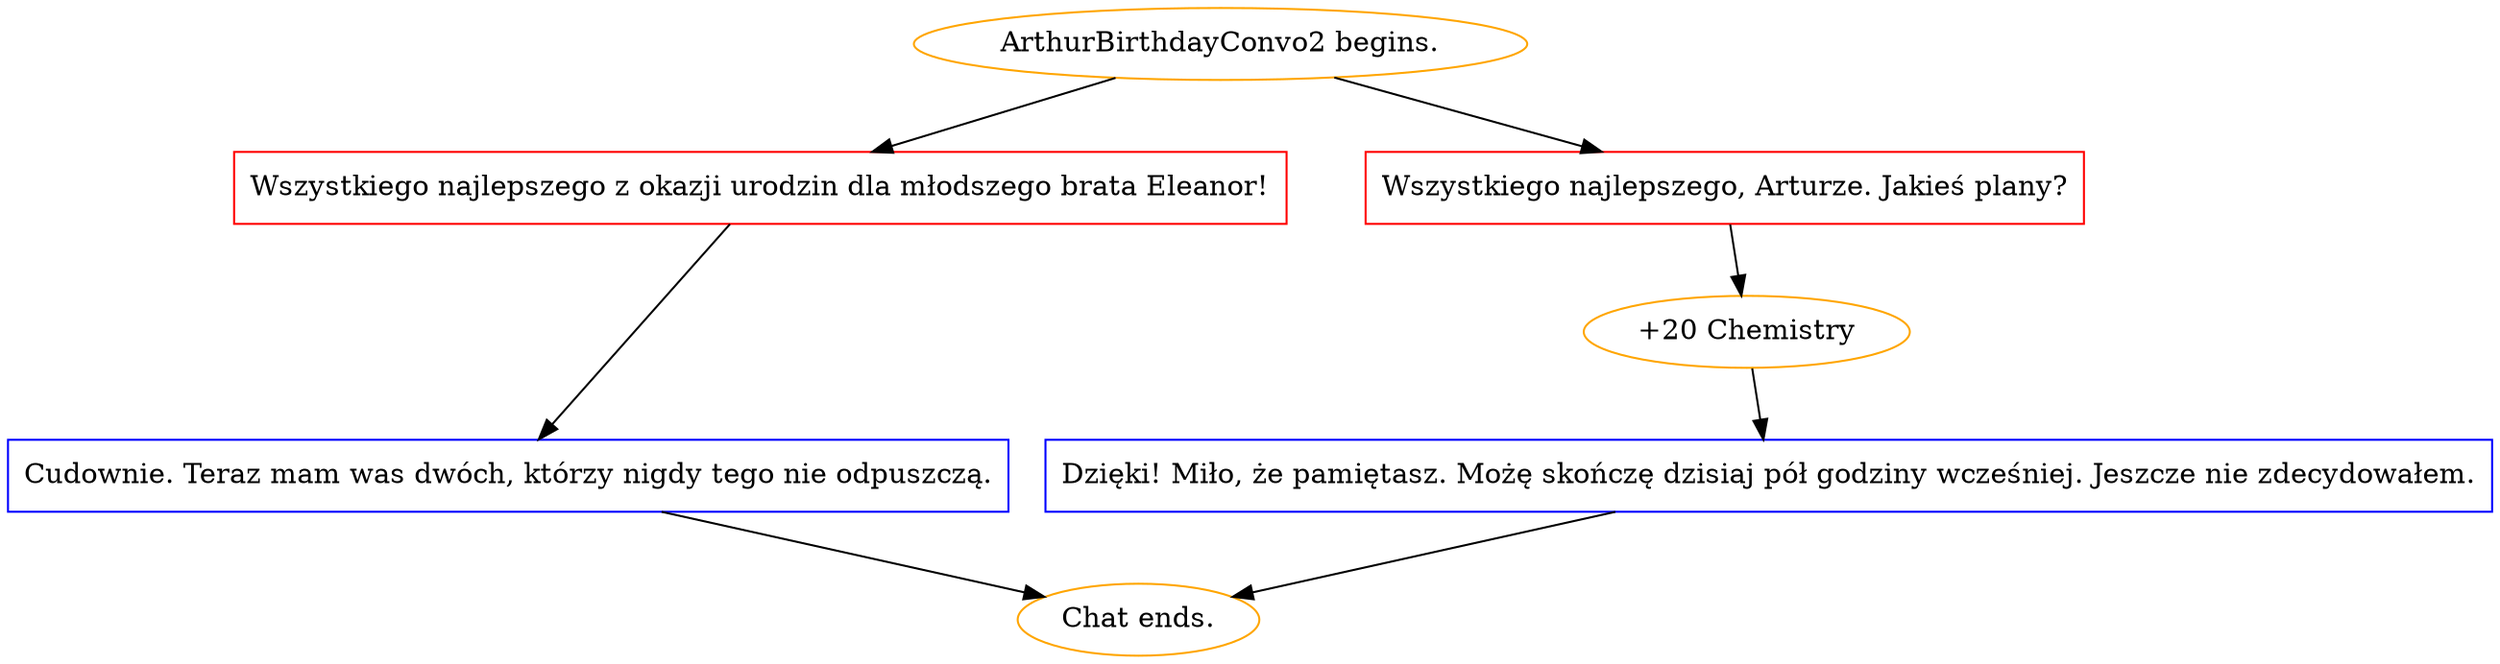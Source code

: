 digraph {
	"ArthurBirthdayConvo2 begins." [color=orange];
		"ArthurBirthdayConvo2 begins." -> j856931868;
		"ArthurBirthdayConvo2 begins." -> j899896024;
	j856931868 [label="Wszystkiego najlepszego z okazji urodzin dla młodszego brata Eleanor!",shape=box,color=red];
		j856931868 -> j131151972;
	j899896024 [label="Wszystkiego najlepszego, Arturze. Jakieś plany?",shape=box,color=red];
		j899896024 -> j4106312779;
	j131151972 [label="Cudownie. Teraz mam was dwóch, którzy nigdy tego nie odpuszczą.",shape=box,color=blue];
		j131151972 -> "Chat ends.";
	j4106312779 [label="+20 Chemistry",color=orange];
		j4106312779 -> j2652568445;
	"Chat ends." [color=orange];
	j2652568445 [label="Dzięki! Miło, że pamiętasz. Możę skończę dzisiaj pół godziny wcześniej. Jeszcze nie zdecydowałem.",shape=box,color=blue];
		j2652568445 -> "Chat ends.";
}